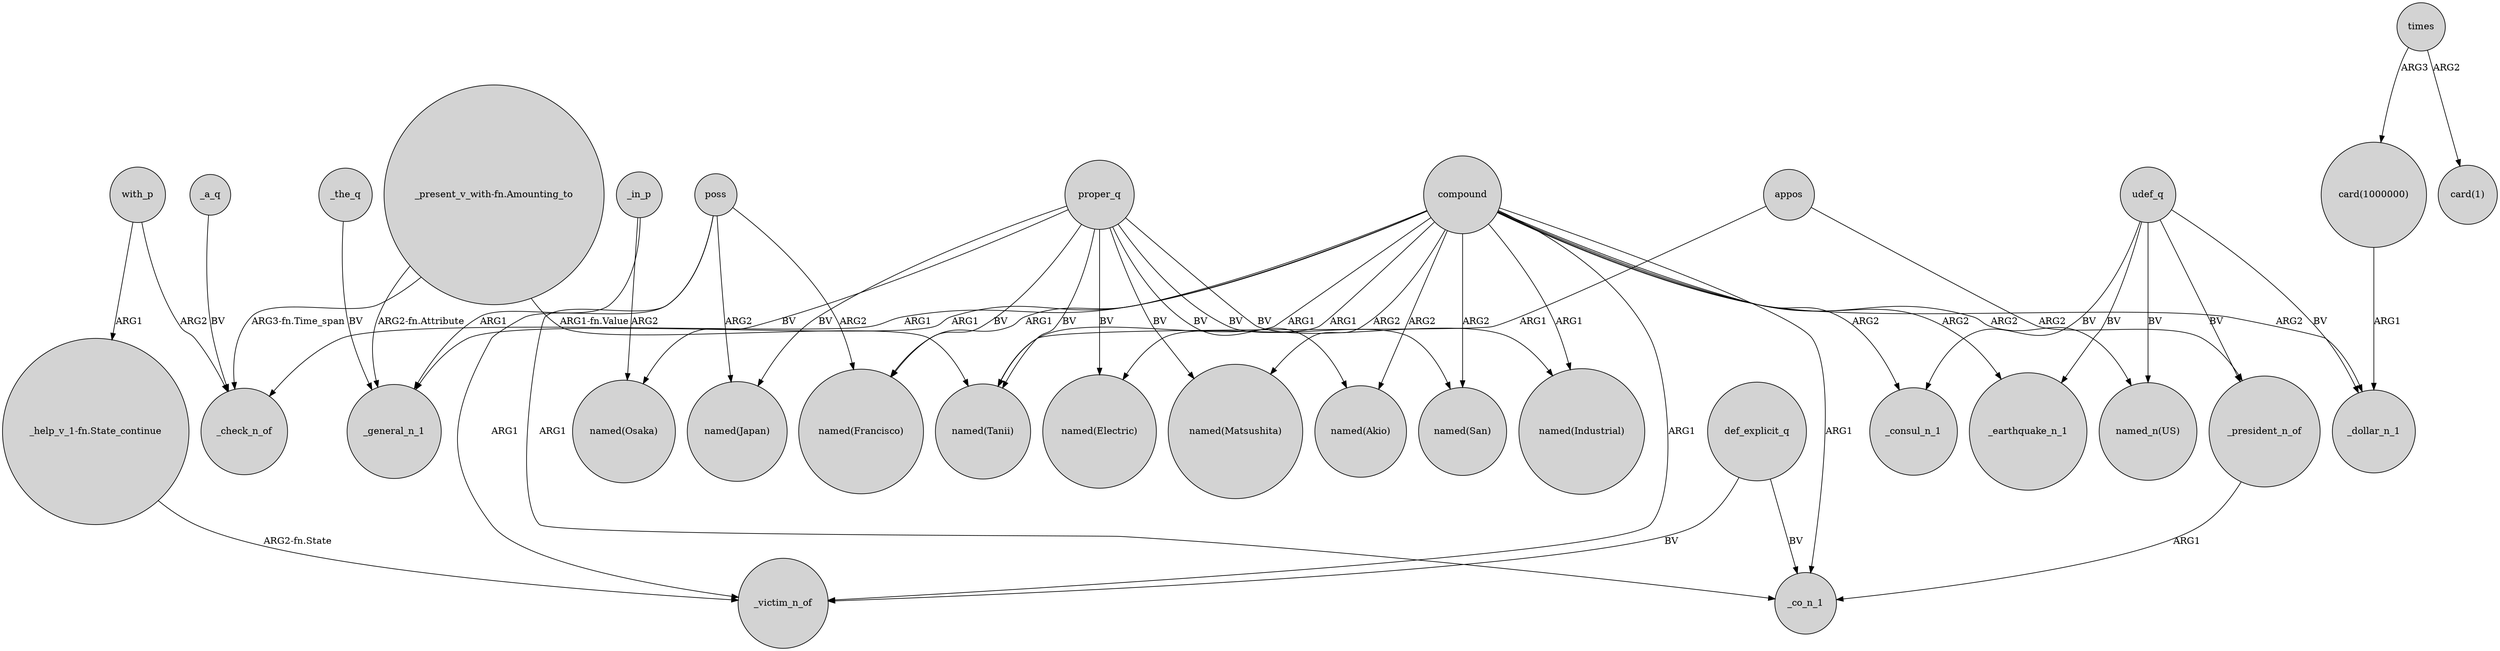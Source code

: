 digraph {
	node [shape=circle style=filled]
	appos -> _president_n_of [label=ARG2]
	proper_q -> "named(Akio)" [label=BV]
	compound -> _co_n_1 [label=ARG1]
	_president_n_of -> _co_n_1 [label=ARG1]
	_a_q -> _check_n_of [label=BV]
	_the_q -> _general_n_1 [label=BV]
	compound -> "named(Matsushita)" [label=ARG2]
	udef_q -> _earthquake_n_1 [label=BV]
	poss -> "named(Japan)" [label=ARG2]
	"_present_v_with-fn.Amounting_to" -> _general_n_1 [label="ARG2-fn.Attribute"]
	times -> "card(1000000)" [label=ARG3]
	times -> "card(1)" [label=ARG2]
	compound -> "named(Electric)" [label=ARG1]
	proper_q -> "named(Osaka)" [label=BV]
	compound -> _dollar_n_1 [label=ARG2]
	_in_p -> _general_n_1 [label=ARG1]
	def_explicit_q -> _victim_n_of [label=BV]
	poss -> "named(Francisco)" [label=ARG2]
	proper_q -> "named(Matsushita)" [label=BV]
	udef_q -> _consul_n_1 [label=BV]
	proper_q -> "named(Industrial)" [label=BV]
	with_p -> _check_n_of [label=ARG2]
	proper_q -> "named(Electric)" [label=BV]
	proper_q -> "named(Japan)" [label=BV]
	udef_q -> _dollar_n_1 [label=BV]
	compound -> _check_n_of [label=ARG1]
	"card(1000000)" -> _dollar_n_1 [label=ARG1]
	with_p -> "_help_v_1-fn.State_continue" [label=ARG1]
	poss -> _co_n_1 [label=ARG1]
	compound -> "named(Tanii)" [label=ARG1]
	compound -> "named(Industrial)" [label=ARG1]
	compound -> "named(Francisco)" [label=ARG1]
	_in_p -> "named(Osaka)" [label=ARG2]
	compound -> "named(Akio)" [label=ARG2]
	appos -> "named(Tanii)" [label=ARG1]
	compound -> _general_n_1 [label=ARG1]
	compound -> "named(San)" [label=ARG2]
	def_explicit_q -> _co_n_1 [label=BV]
	compound -> _victim_n_of [label=ARG1]
	proper_q -> "named(San)" [label=BV]
	poss -> _victim_n_of [label=ARG1]
	"_present_v_with-fn.Amounting_to" -> "named(Tanii)" [label="ARG1-fn.Value"]
	"_help_v_1-fn.State_continue" -> _victim_n_of [label="ARG2-fn.State"]
	proper_q -> "named(Francisco)" [label=BV]
	proper_q -> "named(Tanii)" [label=BV]
	udef_q -> _president_n_of [label=BV]
	compound -> _consul_n_1 [label=ARG2]
	compound -> "named_n(US)" [label=ARG2]
	udef_q -> "named_n(US)" [label=BV]
	"_present_v_with-fn.Amounting_to" -> _check_n_of [label="ARG3-fn.Time_span"]
	compound -> _earthquake_n_1 [label=ARG2]
}
